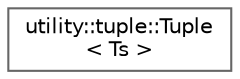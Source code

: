 digraph "类继承关系图"
{
 // LATEX_PDF_SIZE
  bgcolor="transparent";
  edge [fontname=Helvetica,fontsize=10,labelfontname=Helvetica,labelfontsize=10];
  node [fontname=Helvetica,fontsize=10,shape=box,height=0.2,width=0.4];
  rankdir="LR";
  Node0 [id="Node000000",label="utility::tuple::Tuple\l\< Ts \>",height=0.2,width=0.4,color="grey40", fillcolor="white", style="filled",URL="$structutility_1_1tuple_1_1_tuple.html",tooltip="is a fixed-size collection of heterogeneous values"];
}
